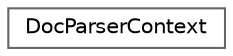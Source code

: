 digraph "Graphical Class Hierarchy"
{
 // INTERACTIVE_SVG=YES
 // LATEX_PDF_SIZE
  bgcolor="transparent";
  edge [fontname=Helvetica,fontsize=10,labelfontname=Helvetica,labelfontsize=10];
  node [fontname=Helvetica,fontsize=10,shape=box,height=0.2,width=0.4];
  rankdir="LR";
  Node0 [label="DocParserContext",height=0.2,width=0.4,color="grey40", fillcolor="white", style="filled",URL="$d8/d7d/struct_doc_parser_context.html",tooltip="Parser's context to store all global variables."];
}
